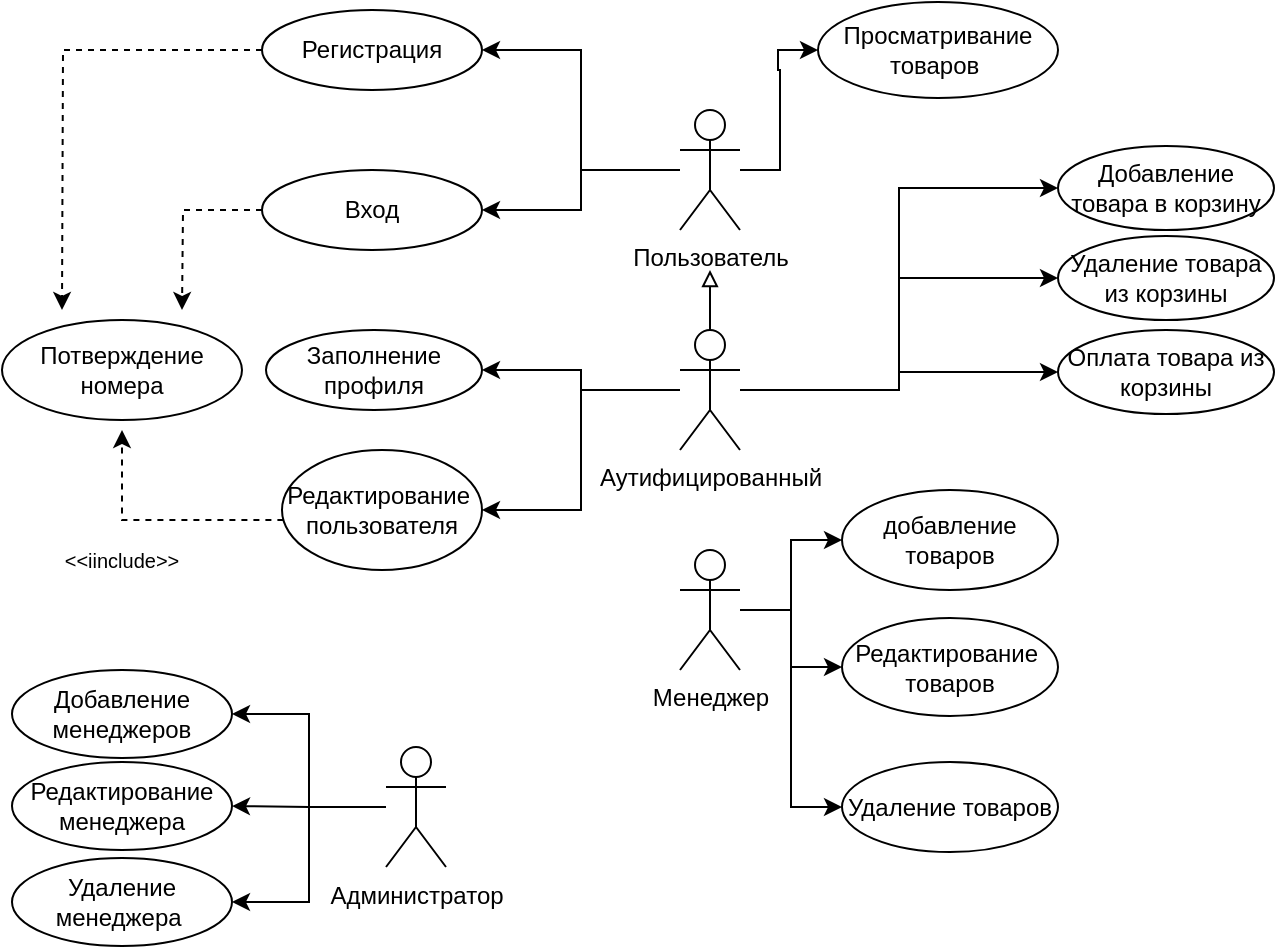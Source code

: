 <mxfile version="20.5.0" type="device"><diagram id="wl1XiJFeedQev2Ty9a4i" name="Страница 1"><mxGraphModel dx="1093" dy="636" grid="1" gridSize="12" guides="1" tooltips="1" connect="1" arrows="1" fold="1" page="1" pageScale="1" pageWidth="827" pageHeight="1169" math="0" shadow="0"><root><mxCell id="0"/><mxCell id="1" parent="0"/><mxCell id="eEXvVRsA9FHcEcw9QiEW-79" style="edgeStyle=orthogonalEdgeStyle;rounded=0;orthogonalLoop=1;jettySize=auto;html=1;entryX=1;entryY=0.5;entryDx=0;entryDy=0;fontSize=12;endArrow=classic;endFill=1;" edge="1" parent="1" source="eEXvVRsA9FHcEcw9QiEW-1" target="eEXvVRsA9FHcEcw9QiEW-75"><mxGeometry relative="1" as="geometry"/></mxCell><mxCell id="eEXvVRsA9FHcEcw9QiEW-80" style="edgeStyle=orthogonalEdgeStyle;rounded=0;orthogonalLoop=1;jettySize=auto;html=1;entryX=1;entryY=0.5;entryDx=0;entryDy=0;fontSize=12;endArrow=classic;endFill=1;" edge="1" parent="1" source="eEXvVRsA9FHcEcw9QiEW-1" target="eEXvVRsA9FHcEcw9QiEW-76"><mxGeometry relative="1" as="geometry"/></mxCell><mxCell id="eEXvVRsA9FHcEcw9QiEW-81" style="edgeStyle=orthogonalEdgeStyle;rounded=0;orthogonalLoop=1;jettySize=auto;html=1;entryX=1;entryY=0.5;entryDx=0;entryDy=0;fontSize=12;endArrow=classic;endFill=1;" edge="1" parent="1" source="eEXvVRsA9FHcEcw9QiEW-1" target="eEXvVRsA9FHcEcw9QiEW-77"><mxGeometry relative="1" as="geometry"/></mxCell><mxCell id="eEXvVRsA9FHcEcw9QiEW-1" value="Администратор" style="shape=umlActor;verticalLabelPosition=bottom;verticalAlign=top;html=1;outlineConnect=0;" vertex="1" parent="1"><mxGeometry x="252" y="568.5" width="30" height="60" as="geometry"/></mxCell><mxCell id="eEXvVRsA9FHcEcw9QiEW-48" style="edgeStyle=orthogonalEdgeStyle;rounded=0;orthogonalLoop=1;jettySize=auto;html=1;endArrow=block;endFill=0;" edge="1" parent="1" source="eEXvVRsA9FHcEcw9QiEW-7"><mxGeometry relative="1" as="geometry"><mxPoint x="414" y="330" as="targetPoint"/></mxGeometry></mxCell><mxCell id="eEXvVRsA9FHcEcw9QiEW-51" style="edgeStyle=orthogonalEdgeStyle;rounded=0;orthogonalLoop=1;jettySize=auto;html=1;entryX=1;entryY=0.5;entryDx=0;entryDy=0;endArrow=classic;endFill=1;" edge="1" parent="1" source="eEXvVRsA9FHcEcw9QiEW-7" target="eEXvVRsA9FHcEcw9QiEW-50"><mxGeometry relative="1" as="geometry"/></mxCell><mxCell id="eEXvVRsA9FHcEcw9QiEW-69" style="edgeStyle=orthogonalEdgeStyle;rounded=0;orthogonalLoop=1;jettySize=auto;html=1;entryX=0;entryY=0.5;entryDx=0;entryDy=0;fontSize=12;endArrow=classic;endFill=1;" edge="1" parent="1" source="eEXvVRsA9FHcEcw9QiEW-7" target="eEXvVRsA9FHcEcw9QiEW-65"><mxGeometry relative="1" as="geometry"/></mxCell><mxCell id="eEXvVRsA9FHcEcw9QiEW-70" style="edgeStyle=orthogonalEdgeStyle;rounded=0;orthogonalLoop=1;jettySize=auto;html=1;entryX=0;entryY=0.5;entryDx=0;entryDy=0;fontSize=12;endArrow=classic;endFill=1;" edge="1" parent="1" source="eEXvVRsA9FHcEcw9QiEW-7" target="eEXvVRsA9FHcEcw9QiEW-67"><mxGeometry relative="1" as="geometry"/></mxCell><mxCell id="eEXvVRsA9FHcEcw9QiEW-71" style="edgeStyle=orthogonalEdgeStyle;rounded=0;orthogonalLoop=1;jettySize=auto;html=1;entryX=0;entryY=0.5;entryDx=0;entryDy=0;fontSize=12;endArrow=classic;endFill=1;" edge="1" parent="1" source="eEXvVRsA9FHcEcw9QiEW-7" target="eEXvVRsA9FHcEcw9QiEW-68"><mxGeometry relative="1" as="geometry"/></mxCell><mxCell id="eEXvVRsA9FHcEcw9QiEW-74" style="edgeStyle=orthogonalEdgeStyle;rounded=0;orthogonalLoop=1;jettySize=auto;html=1;entryX=1;entryY=0.5;entryDx=0;entryDy=0;fontSize=12;endArrow=classic;endFill=1;" edge="1" parent="1" source="eEXvVRsA9FHcEcw9QiEW-7" target="eEXvVRsA9FHcEcw9QiEW-52"><mxGeometry relative="1" as="geometry"/></mxCell><mxCell id="eEXvVRsA9FHcEcw9QiEW-7" value="Аутифицированный" style="shape=umlActor;verticalLabelPosition=bottom;verticalAlign=top;html=1;outlineConnect=0;" vertex="1" parent="1"><mxGeometry x="399" y="360" width="30" height="60" as="geometry"/></mxCell><mxCell id="eEXvVRsA9FHcEcw9QiEW-23" style="edgeStyle=orthogonalEdgeStyle;rounded=0;orthogonalLoop=1;jettySize=auto;html=1;entryX=1;entryY=0.5;entryDx=0;entryDy=0;" edge="1" parent="1" source="eEXvVRsA9FHcEcw9QiEW-8" target="eEXvVRsA9FHcEcw9QiEW-17"><mxGeometry relative="1" as="geometry"/></mxCell><mxCell id="eEXvVRsA9FHcEcw9QiEW-24" style="edgeStyle=orthogonalEdgeStyle;rounded=0;orthogonalLoop=1;jettySize=auto;html=1;entryX=1;entryY=0.5;entryDx=0;entryDy=0;" edge="1" parent="1" source="eEXvVRsA9FHcEcw9QiEW-8" target="eEXvVRsA9FHcEcw9QiEW-18"><mxGeometry relative="1" as="geometry"/></mxCell><mxCell id="eEXvVRsA9FHcEcw9QiEW-58" style="edgeStyle=orthogonalEdgeStyle;rounded=0;orthogonalLoop=1;jettySize=auto;html=1;entryX=0;entryY=0.5;entryDx=0;entryDy=0;fontSize=10;endArrow=classic;endFill=1;" edge="1" parent="1" source="eEXvVRsA9FHcEcw9QiEW-8" target="eEXvVRsA9FHcEcw9QiEW-57"><mxGeometry relative="1" as="geometry"/></mxCell><mxCell id="eEXvVRsA9FHcEcw9QiEW-8" value="Пользователь&lt;br&gt;" style="shape=umlActor;verticalLabelPosition=bottom;verticalAlign=top;html=1;outlineConnect=0;" vertex="1" parent="1"><mxGeometry x="399" y="250" width="30" height="60" as="geometry"/></mxCell><mxCell id="eEXvVRsA9FHcEcw9QiEW-60" style="edgeStyle=orthogonalEdgeStyle;rounded=0;orthogonalLoop=1;jettySize=auto;html=1;entryX=0;entryY=0.5;entryDx=0;entryDy=0;fontSize=12;endArrow=classic;endFill=1;" edge="1" parent="1" source="eEXvVRsA9FHcEcw9QiEW-13" target="eEXvVRsA9FHcEcw9QiEW-59"><mxGeometry relative="1" as="geometry"/></mxCell><mxCell id="eEXvVRsA9FHcEcw9QiEW-63" style="edgeStyle=orthogonalEdgeStyle;rounded=0;orthogonalLoop=1;jettySize=auto;html=1;entryX=0;entryY=0.5;entryDx=0;entryDy=0;fontSize=12;endArrow=classic;endFill=1;" edge="1" parent="1" source="eEXvVRsA9FHcEcw9QiEW-13" target="eEXvVRsA9FHcEcw9QiEW-61"><mxGeometry relative="1" as="geometry"/></mxCell><mxCell id="eEXvVRsA9FHcEcw9QiEW-64" style="edgeStyle=orthogonalEdgeStyle;rounded=0;orthogonalLoop=1;jettySize=auto;html=1;entryX=0;entryY=0.5;entryDx=0;entryDy=0;fontSize=12;endArrow=classic;endFill=1;" edge="1" parent="1" source="eEXvVRsA9FHcEcw9QiEW-13" target="eEXvVRsA9FHcEcw9QiEW-62"><mxGeometry relative="1" as="geometry"/></mxCell><mxCell id="eEXvVRsA9FHcEcw9QiEW-13" value="Менеджер&lt;br&gt;" style="shape=umlActor;verticalLabelPosition=bottom;verticalAlign=top;html=1;outlineConnect=0;" vertex="1" parent="1"><mxGeometry x="399" y="470" width="30" height="60" as="geometry"/></mxCell><mxCell id="eEXvVRsA9FHcEcw9QiEW-43" style="edgeStyle=orthogonalEdgeStyle;rounded=0;orthogonalLoop=1;jettySize=auto;html=1;dashed=1;" edge="1" parent="1" source="eEXvVRsA9FHcEcw9QiEW-17"><mxGeometry relative="1" as="geometry"><mxPoint x="90" y="350" as="targetPoint"/></mxGeometry></mxCell><mxCell id="eEXvVRsA9FHcEcw9QiEW-17" value="Регистрация" style="ellipse;whiteSpace=wrap;html=1;" vertex="1" parent="1"><mxGeometry x="190" y="200" width="110" height="40" as="geometry"/></mxCell><mxCell id="eEXvVRsA9FHcEcw9QiEW-45" style="edgeStyle=orthogonalEdgeStyle;rounded=0;orthogonalLoop=1;jettySize=auto;html=1;dashed=1;" edge="1" parent="1" source="eEXvVRsA9FHcEcw9QiEW-18"><mxGeometry relative="1" as="geometry"><mxPoint x="150" y="350" as="targetPoint"/></mxGeometry></mxCell><mxCell id="eEXvVRsA9FHcEcw9QiEW-18" value="Вход" style="ellipse;whiteSpace=wrap;html=1;" vertex="1" parent="1"><mxGeometry x="190" y="280" width="110" height="40" as="geometry"/></mxCell><mxCell id="eEXvVRsA9FHcEcw9QiEW-28" value="Потверждение&lt;br&gt;номера" style="ellipse;whiteSpace=wrap;html=1;" vertex="1" parent="1"><mxGeometry x="60" y="355" width="120" height="50" as="geometry"/></mxCell><mxCell id="eEXvVRsA9FHcEcw9QiEW-50" value="Заполнение профиля" style="ellipse;whiteSpace=wrap;html=1;" vertex="1" parent="1"><mxGeometry x="192" y="360" width="108" height="40" as="geometry"/></mxCell><mxCell id="eEXvVRsA9FHcEcw9QiEW-54" style="edgeStyle=orthogonalEdgeStyle;rounded=0;orthogonalLoop=1;jettySize=auto;html=1;endArrow=classic;endFill=1;dashed=1;" edge="1" parent="1" source="eEXvVRsA9FHcEcw9QiEW-52"><mxGeometry relative="1" as="geometry"><mxPoint x="120" y="410" as="targetPoint"/><Array as="points"><mxPoint x="120" y="455"/><mxPoint x="120" y="410"/></Array></mxGeometry></mxCell><mxCell id="eEXvVRsA9FHcEcw9QiEW-52" value="Редактирование&amp;nbsp;&lt;br&gt;пользователя" style="ellipse;whiteSpace=wrap;html=1;" vertex="1" parent="1"><mxGeometry x="200" y="420" width="100" height="60" as="geometry"/></mxCell><mxCell id="eEXvVRsA9FHcEcw9QiEW-55" value="&lt;span style=&quot;font-size: 10px;&quot;&gt;&amp;lt;&amp;lt;iinclude&amp;gt;&amp;gt;&lt;/span&gt;" style="text;html=1;strokeColor=none;fillColor=none;align=center;verticalAlign=middle;whiteSpace=wrap;rounded=0;" vertex="1" parent="1"><mxGeometry x="90" y="460" width="60" height="30" as="geometry"/></mxCell><mxCell id="eEXvVRsA9FHcEcw9QiEW-57" value="&lt;font style=&quot;font-size: 12px;&quot;&gt;Просматривание товаров&amp;nbsp;&lt;/font&gt;" style="ellipse;whiteSpace=wrap;html=1;fontSize=10;" vertex="1" parent="1"><mxGeometry x="468" y="196" width="120" height="48" as="geometry"/></mxCell><mxCell id="eEXvVRsA9FHcEcw9QiEW-59" value="добавление товаров" style="ellipse;whiteSpace=wrap;html=1;fontSize=12;" vertex="1" parent="1"><mxGeometry x="480" y="440" width="108" height="50" as="geometry"/></mxCell><mxCell id="eEXvVRsA9FHcEcw9QiEW-61" value="Редактирование&amp;nbsp;&lt;br&gt;товаров" style="ellipse;whiteSpace=wrap;html=1;fontSize=12;" vertex="1" parent="1"><mxGeometry x="480" y="504" width="108" height="49" as="geometry"/></mxCell><mxCell id="eEXvVRsA9FHcEcw9QiEW-62" value="Удаление товаров" style="ellipse;whiteSpace=wrap;html=1;fontSize=12;" vertex="1" parent="1"><mxGeometry x="480" y="576" width="108" height="45" as="geometry"/></mxCell><mxCell id="eEXvVRsA9FHcEcw9QiEW-65" value="Добавление товара в корзину" style="ellipse;whiteSpace=wrap;html=1;fontSize=12;" vertex="1" parent="1"><mxGeometry x="588" y="268" width="108" height="42" as="geometry"/></mxCell><mxCell id="eEXvVRsA9FHcEcw9QiEW-67" value="Удаление товара из корзины" style="ellipse;whiteSpace=wrap;html=1;fontSize=12;" vertex="1" parent="1"><mxGeometry x="588" y="313" width="108" height="42" as="geometry"/></mxCell><mxCell id="eEXvVRsA9FHcEcw9QiEW-68" value="Оплата товара из корзины" style="ellipse;whiteSpace=wrap;html=1;fontSize=12;" vertex="1" parent="1"><mxGeometry x="588" y="360" width="108" height="42" as="geometry"/></mxCell><mxCell id="eEXvVRsA9FHcEcw9QiEW-75" value="Добавление менеджеров" style="ellipse;whiteSpace=wrap;html=1;fontSize=12;" vertex="1" parent="1"><mxGeometry x="65" y="530" width="110" height="44" as="geometry"/></mxCell><mxCell id="eEXvVRsA9FHcEcw9QiEW-76" value="Редактирование менеджера" style="ellipse;whiteSpace=wrap;html=1;fontSize=12;" vertex="1" parent="1"><mxGeometry x="65" y="576" width="110" height="44" as="geometry"/></mxCell><mxCell id="eEXvVRsA9FHcEcw9QiEW-77" value="Удаление менеджера&amp;nbsp;" style="ellipse;whiteSpace=wrap;html=1;fontSize=12;" vertex="1" parent="1"><mxGeometry x="65" y="624" width="110" height="44" as="geometry"/></mxCell></root></mxGraphModel></diagram></mxfile>